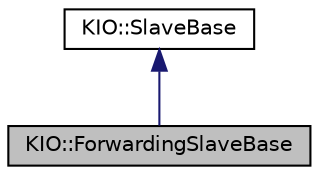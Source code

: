 digraph "KIO::ForwardingSlaveBase"
{
  edge [fontname="Helvetica",fontsize="10",labelfontname="Helvetica",labelfontsize="10"];
  node [fontname="Helvetica",fontsize="10",shape=record];
  Node0 [label="KIO::ForwardingSlaveBase",height=0.2,width=0.4,color="black", fillcolor="grey75", style="filled", fontcolor="black"];
  Node1 -> Node0 [dir="back",color="midnightblue",fontsize="10",style="solid",fontname="Helvetica"];
  Node1 [label="KIO::SlaveBase",height=0.2,width=0.4,color="black", fillcolor="white", style="filled",URL="$classKIO_1_1SlaveBase.html",tooltip="There are two classes that specifies the protocol between application (job) and kioslave. "];
}
